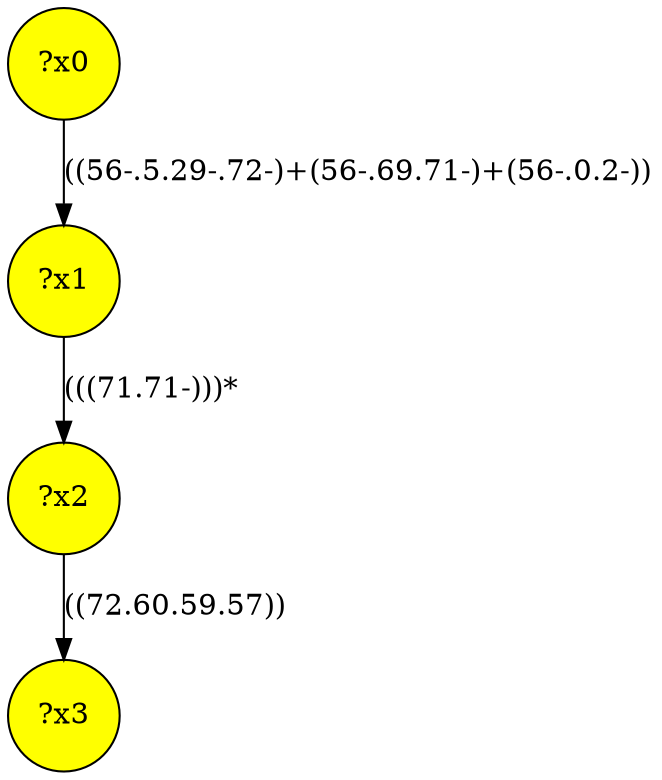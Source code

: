 digraph g {
	x1 [fillcolor="yellow", style="filled," shape=circle, label="?x1"];
	x3 [fillcolor="yellow", style="filled," shape=circle, label="?x3"];
	x2 [fillcolor="yellow", style="filled," shape=circle, label="?x2"];
	x0 [fillcolor="yellow", style="filled," shape=circle, label="?x0"];
	x0 -> x1 [label="((56-.5.29-.72-)+(56-.69.71-)+(56-.0.2-))"];
	x1 -> x2 [label="(((71.71-)))*"];
	x2 -> x3 [label="((72.60.59.57))"];
}
